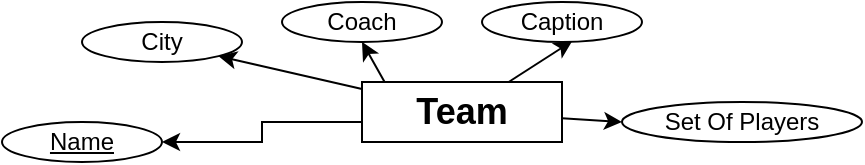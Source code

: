 <mxfile version="24.8.9">
  <diagram name="Page-1" id="U8e6MwPziij_D51gOi3C">
    <mxGraphModel dx="600" dy="318" grid="1" gridSize="10" guides="1" tooltips="1" connect="1" arrows="1" fold="1" page="1" pageScale="1" pageWidth="850" pageHeight="1100" math="0" shadow="0">
      <root>
        <mxCell id="0" />
        <mxCell id="1" parent="0" />
        <mxCell id="Jcyob_S7jBje0LWIOMKp-3" value="" style="edgeStyle=orthogonalEdgeStyle;rounded=0;orthogonalLoop=1;jettySize=auto;html=1;" edge="1" parent="1" source="Jcyob_S7jBje0LWIOMKp-1" target="Jcyob_S7jBje0LWIOMKp-2">
          <mxGeometry relative="1" as="geometry">
            <Array as="points">
              <mxPoint x="310" y="370" />
              <mxPoint x="310" y="380" />
            </Array>
          </mxGeometry>
        </mxCell>
        <mxCell id="Jcyob_S7jBje0LWIOMKp-1" value="&lt;h2&gt;Team&lt;/h2&gt;" style="rounded=0;whiteSpace=wrap;html=1;" vertex="1" parent="1">
          <mxGeometry x="360" y="350" width="100" height="30" as="geometry" />
        </mxCell>
        <mxCell id="Jcyob_S7jBje0LWIOMKp-2" value="&lt;u&gt;Name&lt;/u&gt;" style="ellipse;whiteSpace=wrap;html=1;rounded=0;" vertex="1" parent="1">
          <mxGeometry x="180" y="370" width="80" height="20" as="geometry" />
        </mxCell>
        <mxCell id="Jcyob_S7jBje0LWIOMKp-4" value="City" style="ellipse;whiteSpace=wrap;html=1;rounded=0;" vertex="1" parent="1">
          <mxGeometry x="220" y="320" width="80" height="20" as="geometry" />
        </mxCell>
        <mxCell id="Jcyob_S7jBje0LWIOMKp-6" value="" style="edgeStyle=none;orthogonalLoop=1;jettySize=auto;html=1;rounded=0;entryX=1;entryY=1;entryDx=0;entryDy=0;" edge="1" parent="1" source="Jcyob_S7jBje0LWIOMKp-1" target="Jcyob_S7jBje0LWIOMKp-4">
          <mxGeometry width="100" relative="1" as="geometry">
            <mxPoint x="310" y="340" as="sourcePoint" />
            <mxPoint x="410" y="340" as="targetPoint" />
            <Array as="points" />
          </mxGeometry>
        </mxCell>
        <mxCell id="Jcyob_S7jBje0LWIOMKp-7" value="Coach" style="ellipse;whiteSpace=wrap;html=1;rounded=0;" vertex="1" parent="1">
          <mxGeometry x="320" y="310" width="80" height="20" as="geometry" />
        </mxCell>
        <mxCell id="Jcyob_S7jBje0LWIOMKp-8" value="" style="edgeStyle=none;orthogonalLoop=1;jettySize=auto;html=1;rounded=0;entryX=0.5;entryY=1;entryDx=0;entryDy=0;exitX=0.113;exitY=0.001;exitDx=0;exitDy=0;exitPerimeter=0;" edge="1" parent="1" source="Jcyob_S7jBje0LWIOMKp-1" target="Jcyob_S7jBje0LWIOMKp-7">
          <mxGeometry width="100" relative="1" as="geometry">
            <mxPoint x="400" y="320" as="sourcePoint" />
            <mxPoint x="500" y="320" as="targetPoint" />
            <Array as="points" />
          </mxGeometry>
        </mxCell>
        <mxCell id="Jcyob_S7jBje0LWIOMKp-10" value="Caption" style="ellipse;whiteSpace=wrap;html=1;" vertex="1" parent="1">
          <mxGeometry x="420" y="310" width="80" height="20" as="geometry" />
        </mxCell>
        <mxCell id="Jcyob_S7jBje0LWIOMKp-11" value="" style="edgeStyle=none;orthogonalLoop=1;jettySize=auto;html=1;rounded=0;entryX=0.564;entryY=0.977;entryDx=0;entryDy=0;entryPerimeter=0;" edge="1" parent="1" source="Jcyob_S7jBje0LWIOMKp-1" target="Jcyob_S7jBje0LWIOMKp-10">
          <mxGeometry width="100" relative="1" as="geometry">
            <mxPoint x="490" y="370" as="sourcePoint" />
            <mxPoint x="590" y="370" as="targetPoint" />
            <Array as="points" />
          </mxGeometry>
        </mxCell>
        <mxCell id="Jcyob_S7jBje0LWIOMKp-12" value="Set Of Players" style="ellipse;whiteSpace=wrap;html=1;" vertex="1" parent="1">
          <mxGeometry x="490" y="360" width="120" height="20" as="geometry" />
        </mxCell>
        <mxCell id="Jcyob_S7jBje0LWIOMKp-13" value="" style="edgeStyle=none;orthogonalLoop=1;jettySize=auto;html=1;rounded=0;entryX=0;entryY=0.5;entryDx=0;entryDy=0;" edge="1" parent="1" source="Jcyob_S7jBje0LWIOMKp-1" target="Jcyob_S7jBje0LWIOMKp-12">
          <mxGeometry width="100" relative="1" as="geometry">
            <mxPoint x="440" y="440" as="sourcePoint" />
            <mxPoint x="540" y="440" as="targetPoint" />
            <Array as="points" />
          </mxGeometry>
        </mxCell>
      </root>
    </mxGraphModel>
  </diagram>
</mxfile>
